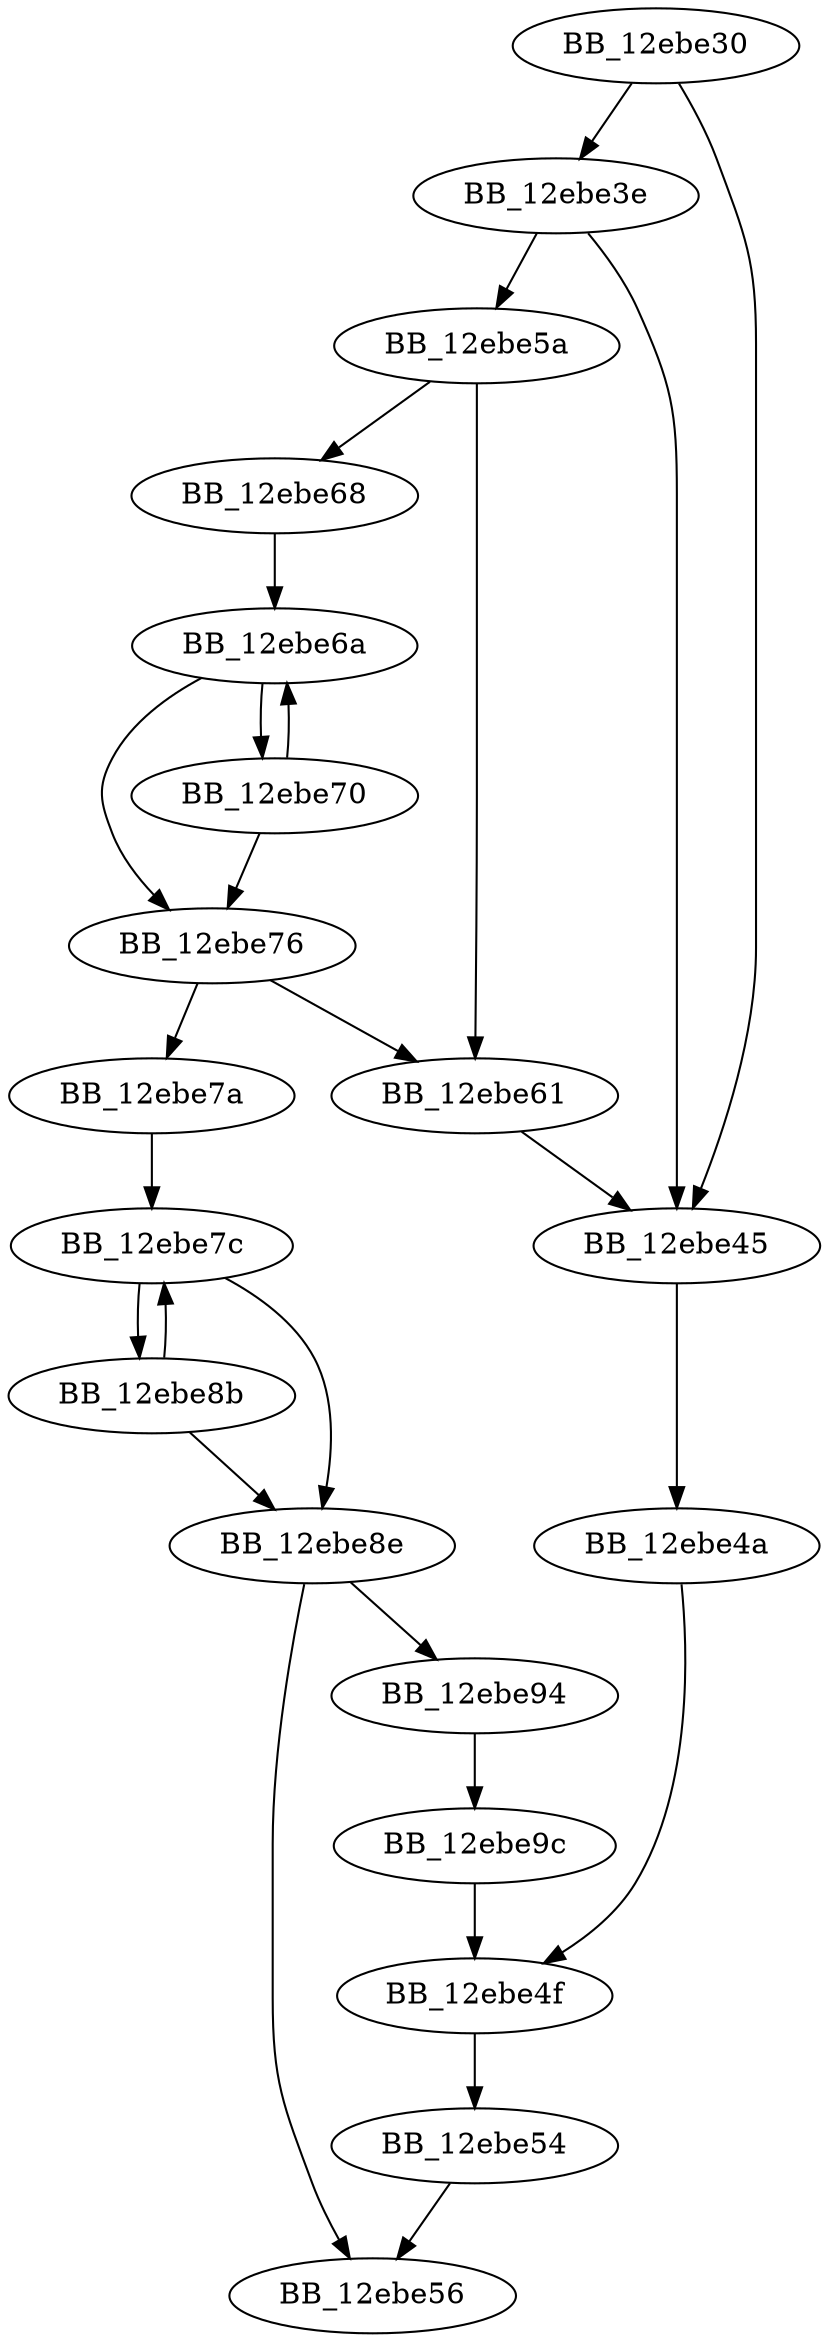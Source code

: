 DiGraph _wcscat_s{
BB_12ebe30->BB_12ebe3e
BB_12ebe30->BB_12ebe45
BB_12ebe3e->BB_12ebe45
BB_12ebe3e->BB_12ebe5a
BB_12ebe45->BB_12ebe4a
BB_12ebe4a->BB_12ebe4f
BB_12ebe4f->BB_12ebe54
BB_12ebe54->BB_12ebe56
BB_12ebe5a->BB_12ebe61
BB_12ebe5a->BB_12ebe68
BB_12ebe61->BB_12ebe45
BB_12ebe68->BB_12ebe6a
BB_12ebe6a->BB_12ebe70
BB_12ebe6a->BB_12ebe76
BB_12ebe70->BB_12ebe6a
BB_12ebe70->BB_12ebe76
BB_12ebe76->BB_12ebe61
BB_12ebe76->BB_12ebe7a
BB_12ebe7a->BB_12ebe7c
BB_12ebe7c->BB_12ebe8b
BB_12ebe7c->BB_12ebe8e
BB_12ebe8b->BB_12ebe7c
BB_12ebe8b->BB_12ebe8e
BB_12ebe8e->BB_12ebe56
BB_12ebe8e->BB_12ebe94
BB_12ebe94->BB_12ebe9c
BB_12ebe9c->BB_12ebe4f
}
